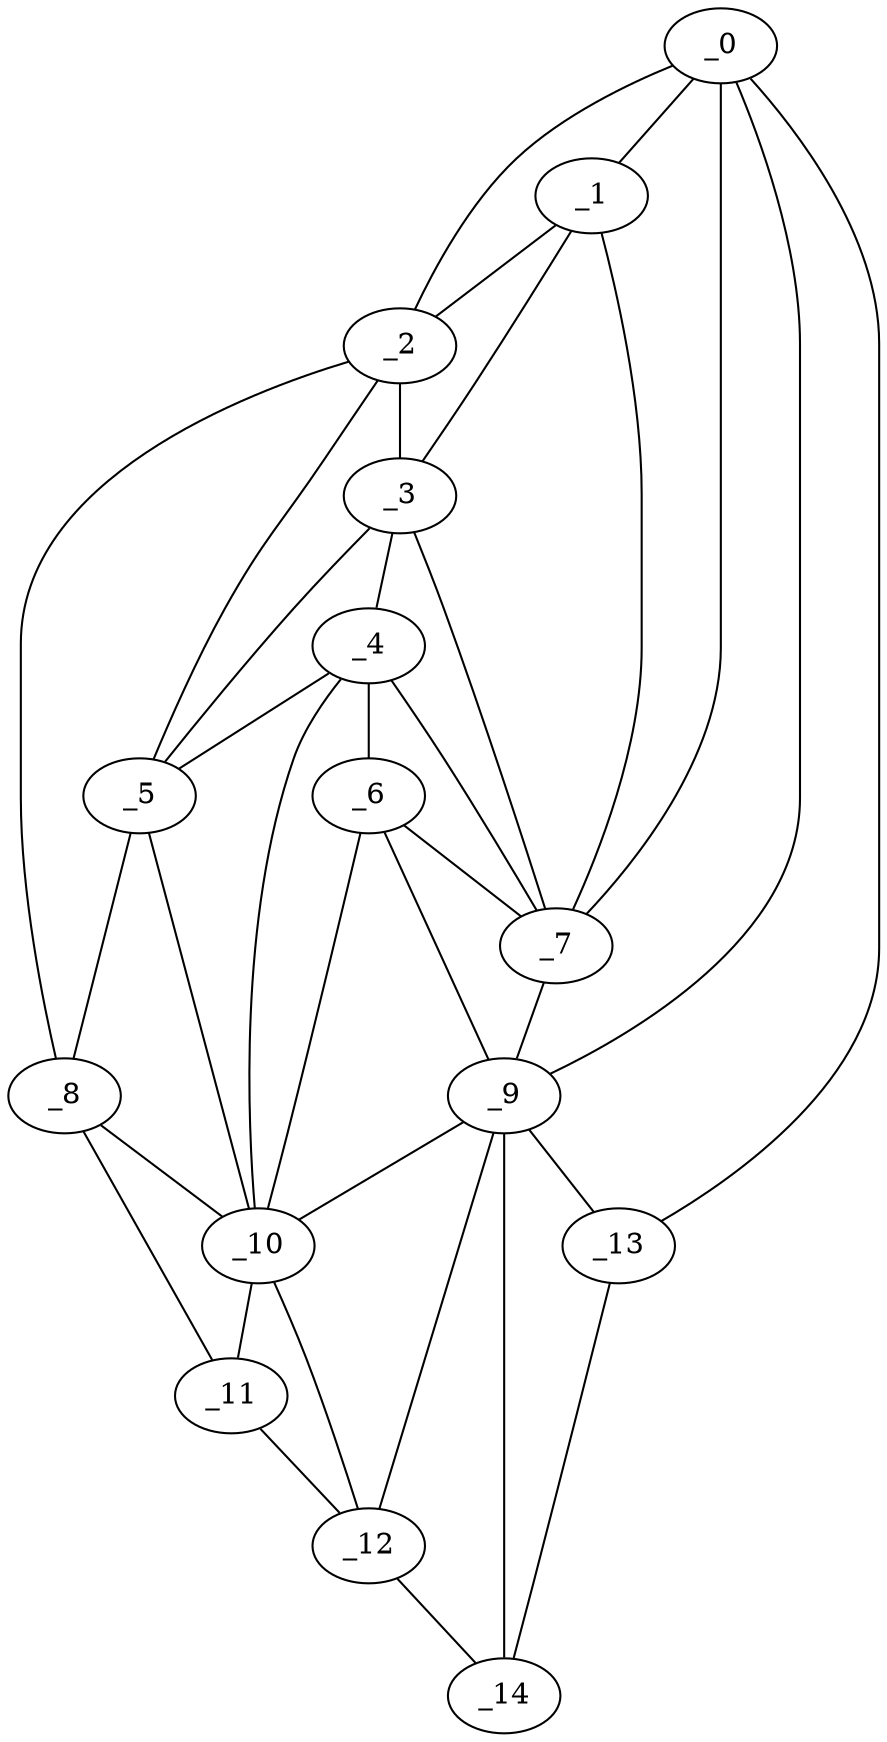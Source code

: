 graph "obj10__105.gxl" {
	_0	 [x=5,
		y=23];
	_1	 [x=24,
		y=44];
	_0 -- _1	 [valence=1];
	_2	 [x=25,
		y=65];
	_0 -- _2	 [valence=1];
	_7	 [x=56,
		y=51];
	_0 -- _7	 [valence=2];
	_9	 [x=69,
		y=49];
	_0 -- _9	 [valence=2];
	_13	 [x=124,
		y=23];
	_0 -- _13	 [valence=1];
	_1 -- _2	 [valence=2];
	_3	 [x=33,
		y=64];
	_1 -- _3	 [valence=1];
	_1 -- _7	 [valence=2];
	_2 -- _3	 [valence=1];
	_5	 [x=51,
		y=90];
	_2 -- _5	 [valence=1];
	_8	 [x=57,
		y=99];
	_2 -- _8	 [valence=1];
	_4	 [x=47,
		y=67];
	_3 -- _4	 [valence=2];
	_3 -- _5	 [valence=2];
	_3 -- _7	 [valence=1];
	_4 -- _5	 [valence=1];
	_6	 [x=55,
		y=62];
	_4 -- _6	 [valence=2];
	_4 -- _7	 [valence=2];
	_10	 [x=69,
		y=71];
	_4 -- _10	 [valence=2];
	_5 -- _8	 [valence=2];
	_5 -- _10	 [valence=1];
	_6 -- _7	 [valence=1];
	_6 -- _9	 [valence=2];
	_6 -- _10	 [valence=1];
	_7 -- _9	 [valence=2];
	_8 -- _10	 [valence=2];
	_11	 [x=107,
		y=105];
	_8 -- _11	 [valence=1];
	_9 -- _10	 [valence=1];
	_12	 [x=123,
		y=59];
	_9 -- _12	 [valence=2];
	_9 -- _13	 [valence=2];
	_14	 [x=125,
		y=30];
	_9 -- _14	 [valence=2];
	_10 -- _11	 [valence=2];
	_10 -- _12	 [valence=2];
	_11 -- _12	 [valence=1];
	_12 -- _14	 [valence=1];
	_13 -- _14	 [valence=1];
}
